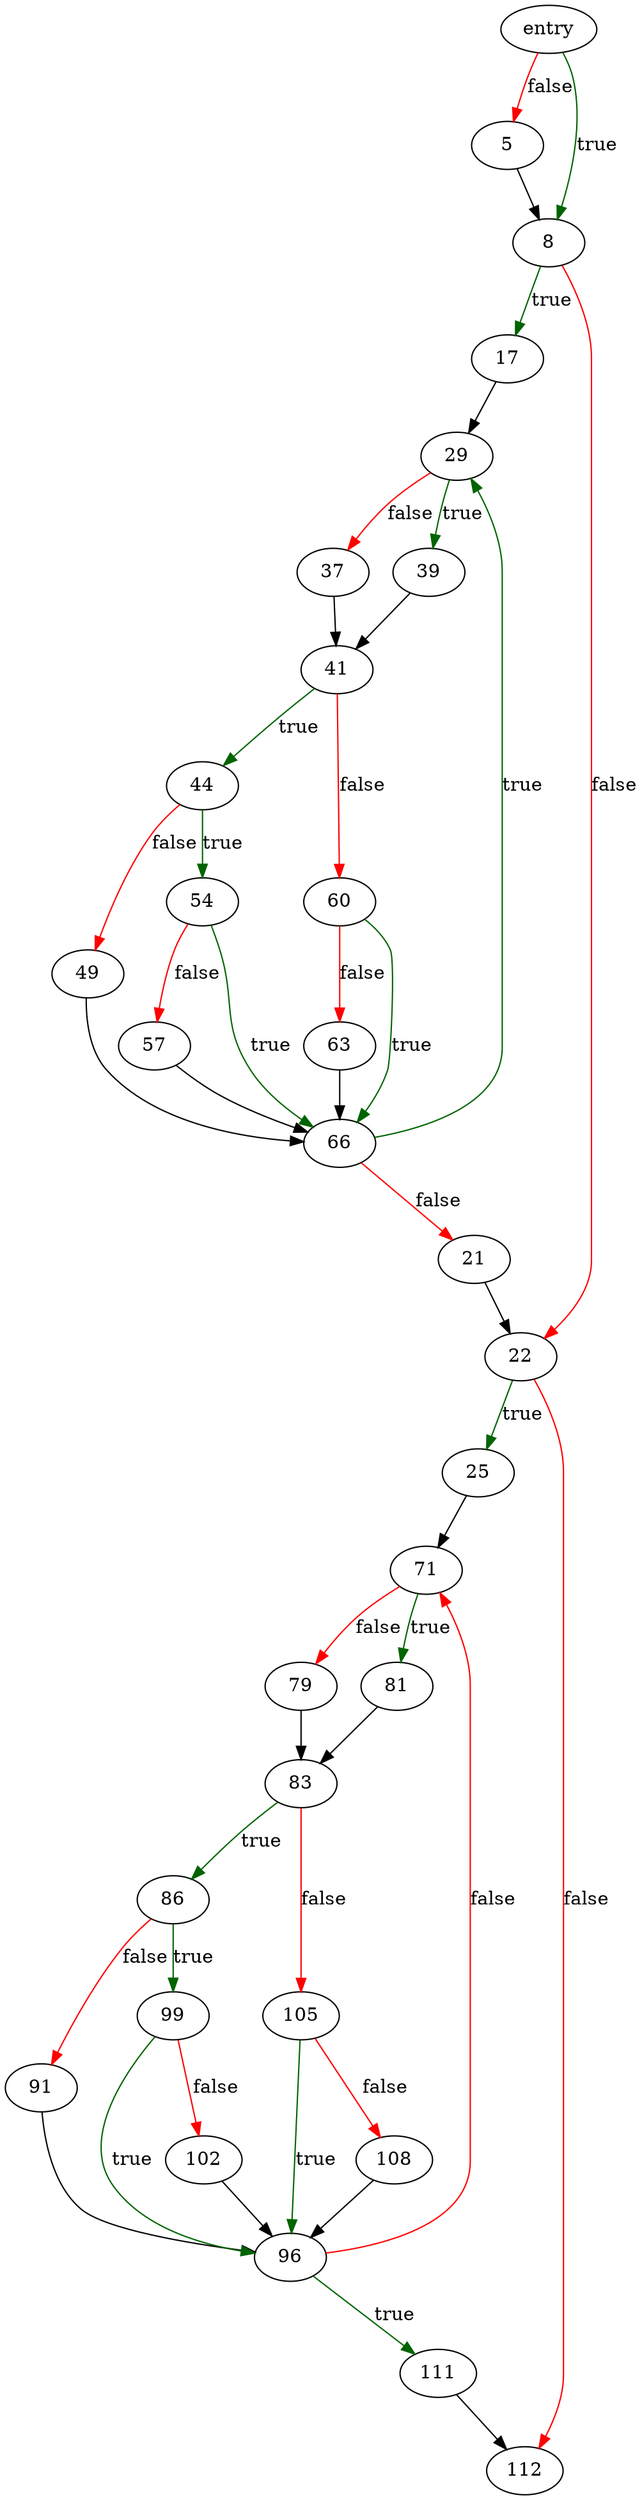 digraph "prfields" {
	// Node definitions.
	3 [label=entry];
	5;
	8;
	17;
	21;
	22;
	25;
	29;
	37;
	39;
	41;
	44;
	49;
	54;
	57;
	60;
	63;
	66;
	71;
	79;
	81;
	83;
	86;
	91;
	96;
	99;
	102;
	105;
	108;
	111;
	112;

	// Edge definitions.
	3 -> 5 [
		color=red
		label=false
	];
	3 -> 8 [
		color=darkgreen
		label=true
	];
	5 -> 8;
	8 -> 17 [
		color=darkgreen
		label=true
	];
	8 -> 22 [
		color=red
		label=false
	];
	17 -> 29;
	21 -> 22;
	22 -> 25 [
		color=darkgreen
		label=true
	];
	22 -> 112 [
		color=red
		label=false
	];
	25 -> 71;
	29 -> 37 [
		color=red
		label=false
	];
	29 -> 39 [
		color=darkgreen
		label=true
	];
	37 -> 41;
	39 -> 41;
	41 -> 44 [
		color=darkgreen
		label=true
	];
	41 -> 60 [
		color=red
		label=false
	];
	44 -> 49 [
		color=red
		label=false
	];
	44 -> 54 [
		color=darkgreen
		label=true
	];
	49 -> 66;
	54 -> 57 [
		color=red
		label=false
	];
	54 -> 66 [
		color=darkgreen
		label=true
	];
	57 -> 66;
	60 -> 63 [
		color=red
		label=false
	];
	60 -> 66 [
		color=darkgreen
		label=true
	];
	63 -> 66;
	66 -> 21 [
		color=red
		label=false
	];
	66 -> 29 [
		color=darkgreen
		label=true
	];
	71 -> 79 [
		color=red
		label=false
	];
	71 -> 81 [
		color=darkgreen
		label=true
	];
	79 -> 83;
	81 -> 83;
	83 -> 86 [
		color=darkgreen
		label=true
	];
	83 -> 105 [
		color=red
		label=false
	];
	86 -> 91 [
		color=red
		label=false
	];
	86 -> 99 [
		color=darkgreen
		label=true
	];
	91 -> 96;
	96 -> 71 [
		color=red
		label=false
	];
	96 -> 111 [
		color=darkgreen
		label=true
	];
	99 -> 96 [
		color=darkgreen
		label=true
	];
	99 -> 102 [
		color=red
		label=false
	];
	102 -> 96;
	105 -> 96 [
		color=darkgreen
		label=true
	];
	105 -> 108 [
		color=red
		label=false
	];
	108 -> 96;
	111 -> 112;
}